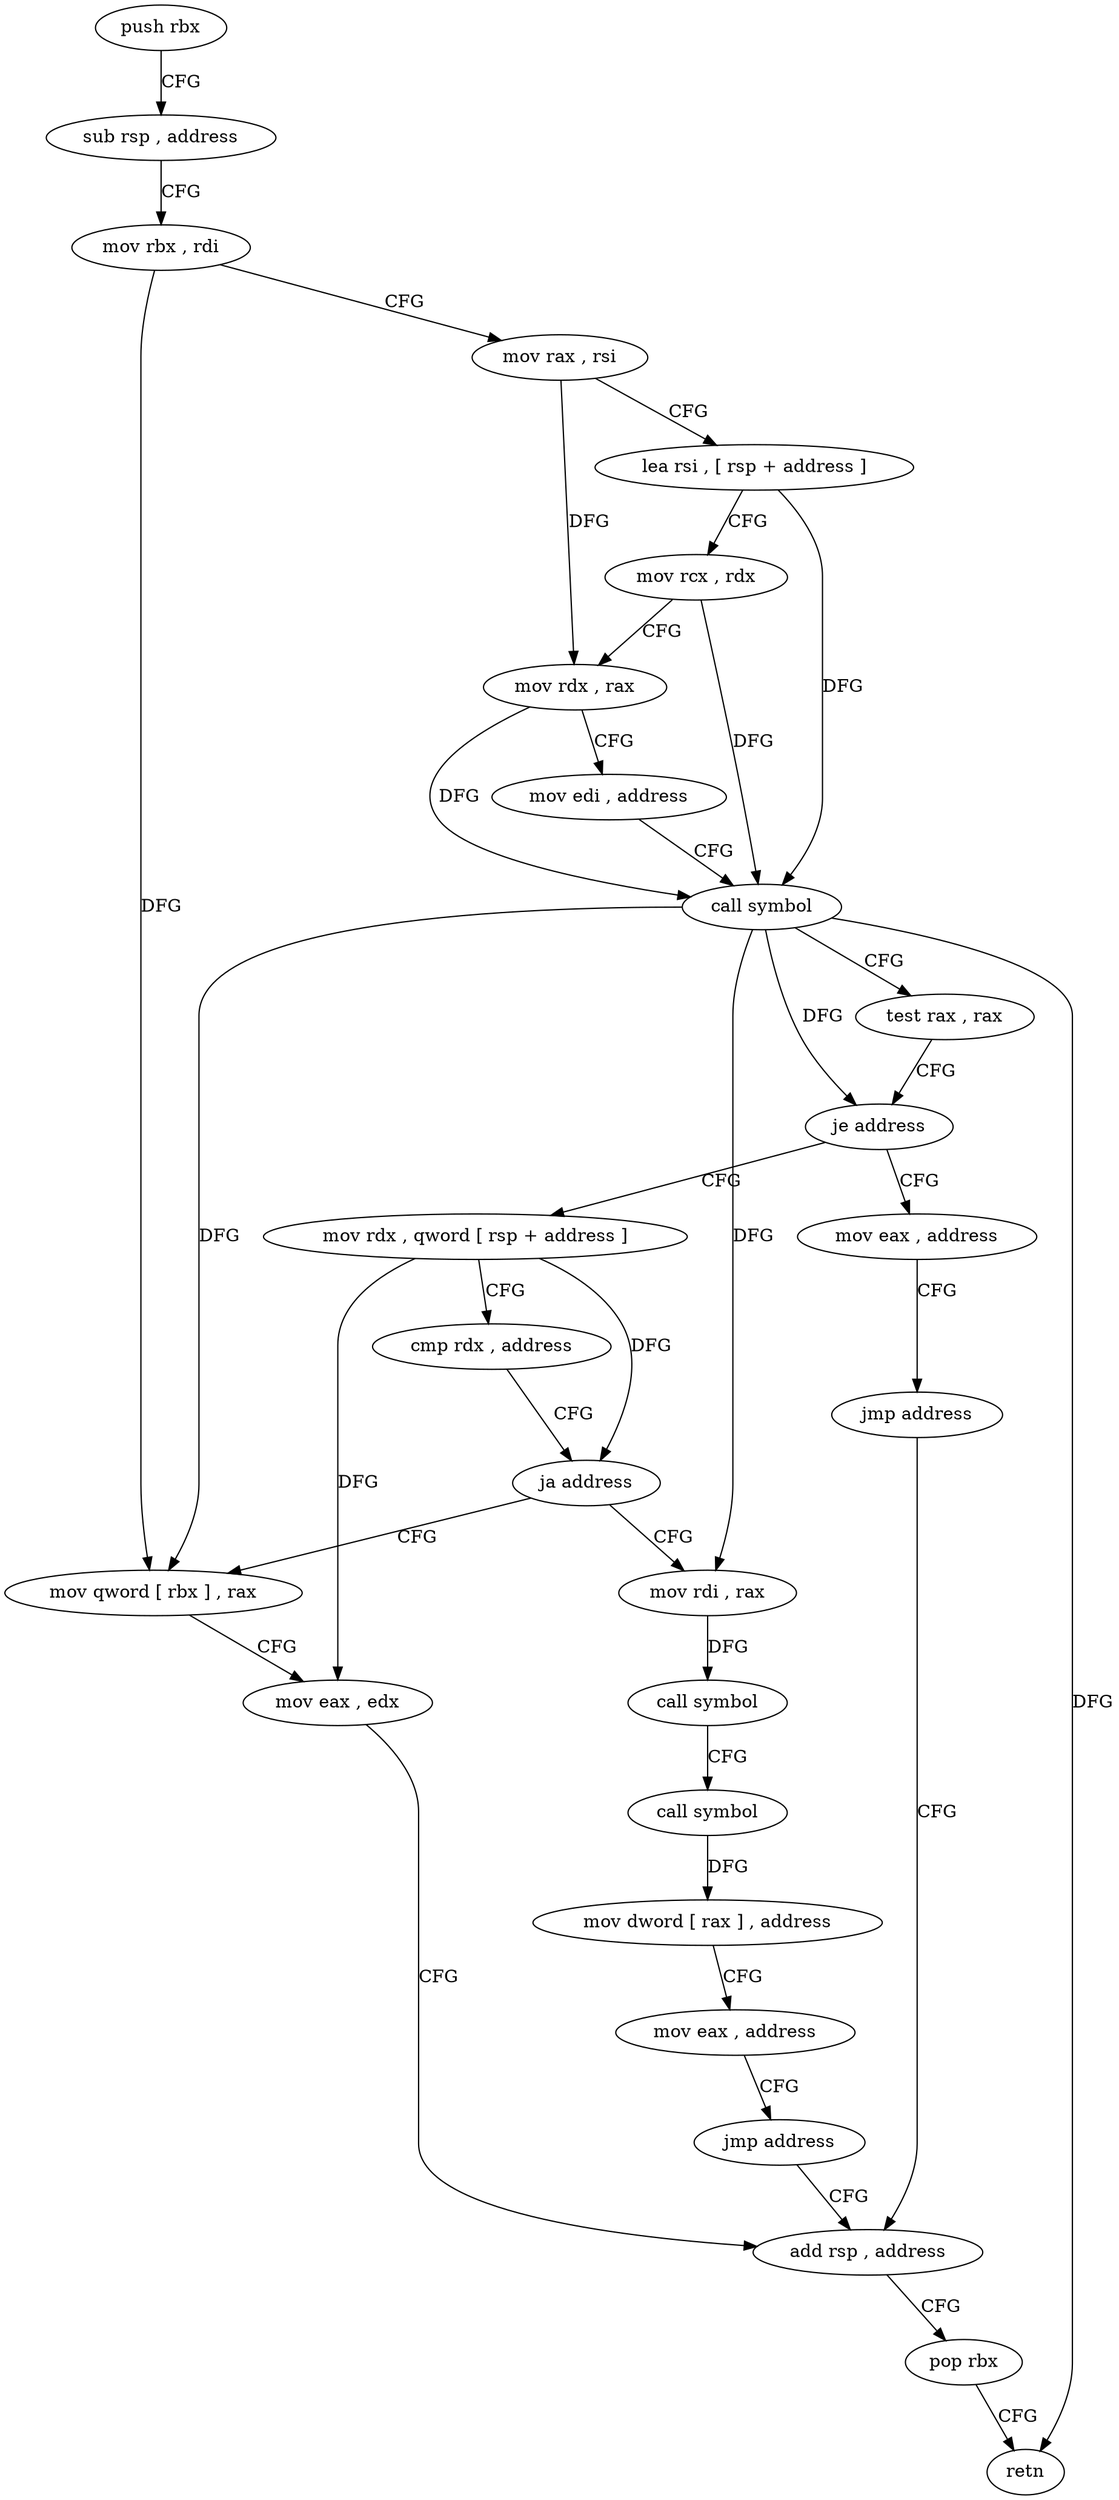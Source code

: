 digraph "func" {
"4300852" [label = "push rbx" ]
"4300853" [label = "sub rsp , address" ]
"4300857" [label = "mov rbx , rdi" ]
"4300860" [label = "mov rax , rsi" ]
"4300863" [label = "lea rsi , [ rsp + address ]" ]
"4300868" [label = "mov rcx , rdx" ]
"4300871" [label = "mov rdx , rax" ]
"4300874" [label = "mov edi , address" ]
"4300879" [label = "call symbol" ]
"4300884" [label = "test rax , rax" ]
"4300887" [label = "je address" ]
"4300940" [label = "mov eax , address" ]
"4300889" [label = "mov rdx , qword [ rsp + address ]" ]
"4300945" [label = "jmp address" ]
"4300908" [label = "add rsp , address" ]
"4300894" [label = "cmp rdx , address" ]
"4300901" [label = "ja address" ]
"4300914" [label = "mov rdi , rax" ]
"4300903" [label = "mov qword [ rbx ] , rax" ]
"4300912" [label = "pop rbx" ]
"4300913" [label = "retn" ]
"4300917" [label = "call symbol" ]
"4300922" [label = "call symbol" ]
"4300927" [label = "mov dword [ rax ] , address" ]
"4300933" [label = "mov eax , address" ]
"4300938" [label = "jmp address" ]
"4300906" [label = "mov eax , edx" ]
"4300852" -> "4300853" [ label = "CFG" ]
"4300853" -> "4300857" [ label = "CFG" ]
"4300857" -> "4300860" [ label = "CFG" ]
"4300857" -> "4300903" [ label = "DFG" ]
"4300860" -> "4300863" [ label = "CFG" ]
"4300860" -> "4300871" [ label = "DFG" ]
"4300863" -> "4300868" [ label = "CFG" ]
"4300863" -> "4300879" [ label = "DFG" ]
"4300868" -> "4300871" [ label = "CFG" ]
"4300868" -> "4300879" [ label = "DFG" ]
"4300871" -> "4300874" [ label = "CFG" ]
"4300871" -> "4300879" [ label = "DFG" ]
"4300874" -> "4300879" [ label = "CFG" ]
"4300879" -> "4300884" [ label = "CFG" ]
"4300879" -> "4300887" [ label = "DFG" ]
"4300879" -> "4300914" [ label = "DFG" ]
"4300879" -> "4300903" [ label = "DFG" ]
"4300879" -> "4300913" [ label = "DFG" ]
"4300884" -> "4300887" [ label = "CFG" ]
"4300887" -> "4300940" [ label = "CFG" ]
"4300887" -> "4300889" [ label = "CFG" ]
"4300940" -> "4300945" [ label = "CFG" ]
"4300889" -> "4300894" [ label = "CFG" ]
"4300889" -> "4300901" [ label = "DFG" ]
"4300889" -> "4300906" [ label = "DFG" ]
"4300945" -> "4300908" [ label = "CFG" ]
"4300908" -> "4300912" [ label = "CFG" ]
"4300894" -> "4300901" [ label = "CFG" ]
"4300901" -> "4300914" [ label = "CFG" ]
"4300901" -> "4300903" [ label = "CFG" ]
"4300914" -> "4300917" [ label = "DFG" ]
"4300903" -> "4300906" [ label = "CFG" ]
"4300912" -> "4300913" [ label = "CFG" ]
"4300917" -> "4300922" [ label = "CFG" ]
"4300922" -> "4300927" [ label = "DFG" ]
"4300927" -> "4300933" [ label = "CFG" ]
"4300933" -> "4300938" [ label = "CFG" ]
"4300938" -> "4300908" [ label = "CFG" ]
"4300906" -> "4300908" [ label = "CFG" ]
}
